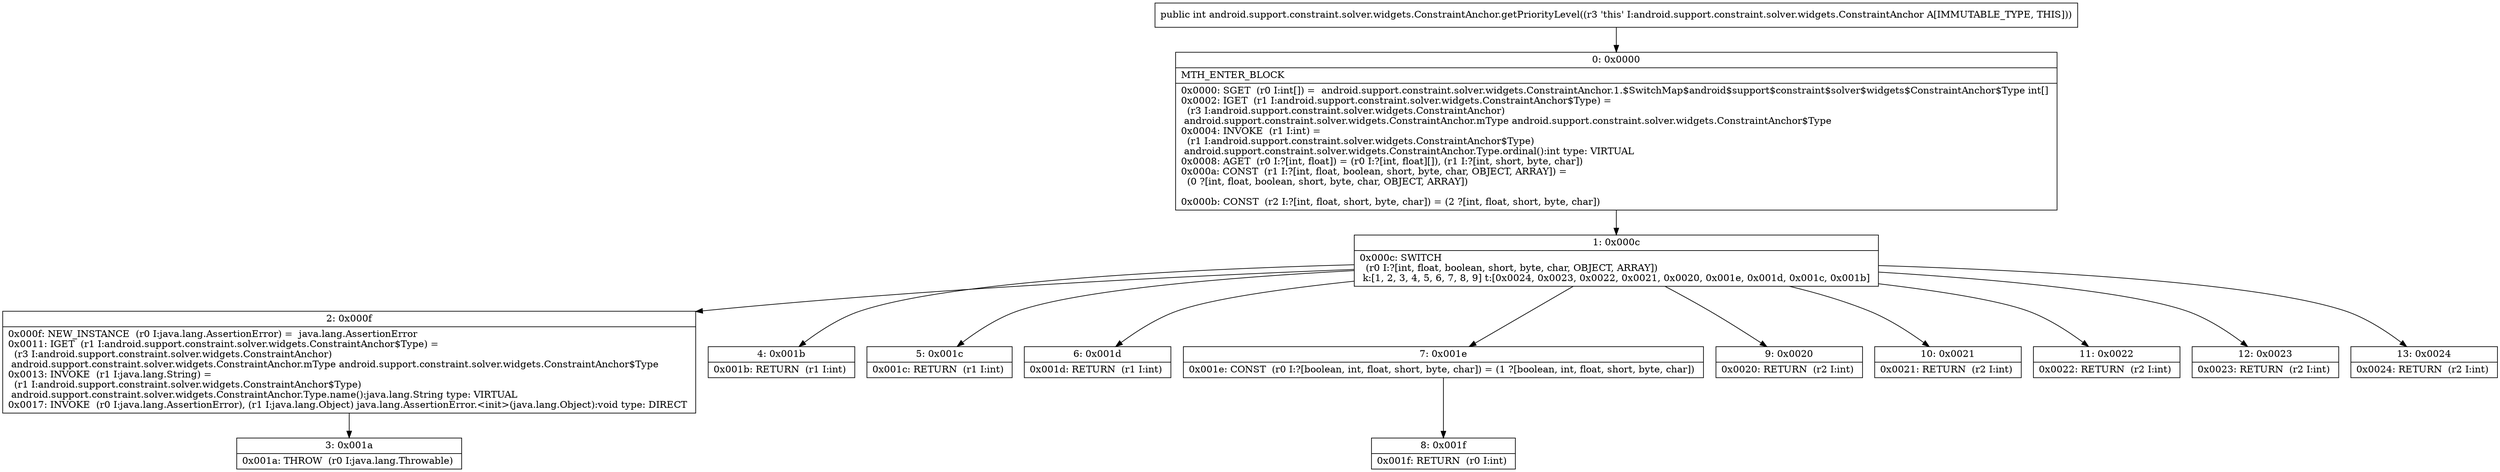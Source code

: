 digraph "CFG forandroid.support.constraint.solver.widgets.ConstraintAnchor.getPriorityLevel()I" {
Node_0 [shape=record,label="{0\:\ 0x0000|MTH_ENTER_BLOCK\l|0x0000: SGET  (r0 I:int[]) =  android.support.constraint.solver.widgets.ConstraintAnchor.1.$SwitchMap$android$support$constraint$solver$widgets$ConstraintAnchor$Type int[] \l0x0002: IGET  (r1 I:android.support.constraint.solver.widgets.ConstraintAnchor$Type) = \l  (r3 I:android.support.constraint.solver.widgets.ConstraintAnchor)\l android.support.constraint.solver.widgets.ConstraintAnchor.mType android.support.constraint.solver.widgets.ConstraintAnchor$Type \l0x0004: INVOKE  (r1 I:int) = \l  (r1 I:android.support.constraint.solver.widgets.ConstraintAnchor$Type)\l android.support.constraint.solver.widgets.ConstraintAnchor.Type.ordinal():int type: VIRTUAL \l0x0008: AGET  (r0 I:?[int, float]) = (r0 I:?[int, float][]), (r1 I:?[int, short, byte, char]) \l0x000a: CONST  (r1 I:?[int, float, boolean, short, byte, char, OBJECT, ARRAY]) = \l  (0 ?[int, float, boolean, short, byte, char, OBJECT, ARRAY])\l \l0x000b: CONST  (r2 I:?[int, float, short, byte, char]) = (2 ?[int, float, short, byte, char]) \l}"];
Node_1 [shape=record,label="{1\:\ 0x000c|0x000c: SWITCH  \l  (r0 I:?[int, float, boolean, short, byte, char, OBJECT, ARRAY])\l k:[1, 2, 3, 4, 5, 6, 7, 8, 9] t:[0x0024, 0x0023, 0x0022, 0x0021, 0x0020, 0x001e, 0x001d, 0x001c, 0x001b] \l}"];
Node_2 [shape=record,label="{2\:\ 0x000f|0x000f: NEW_INSTANCE  (r0 I:java.lang.AssertionError) =  java.lang.AssertionError \l0x0011: IGET  (r1 I:android.support.constraint.solver.widgets.ConstraintAnchor$Type) = \l  (r3 I:android.support.constraint.solver.widgets.ConstraintAnchor)\l android.support.constraint.solver.widgets.ConstraintAnchor.mType android.support.constraint.solver.widgets.ConstraintAnchor$Type \l0x0013: INVOKE  (r1 I:java.lang.String) = \l  (r1 I:android.support.constraint.solver.widgets.ConstraintAnchor$Type)\l android.support.constraint.solver.widgets.ConstraintAnchor.Type.name():java.lang.String type: VIRTUAL \l0x0017: INVOKE  (r0 I:java.lang.AssertionError), (r1 I:java.lang.Object) java.lang.AssertionError.\<init\>(java.lang.Object):void type: DIRECT \l}"];
Node_3 [shape=record,label="{3\:\ 0x001a|0x001a: THROW  (r0 I:java.lang.Throwable) \l}"];
Node_4 [shape=record,label="{4\:\ 0x001b|0x001b: RETURN  (r1 I:int) \l}"];
Node_5 [shape=record,label="{5\:\ 0x001c|0x001c: RETURN  (r1 I:int) \l}"];
Node_6 [shape=record,label="{6\:\ 0x001d|0x001d: RETURN  (r1 I:int) \l}"];
Node_7 [shape=record,label="{7\:\ 0x001e|0x001e: CONST  (r0 I:?[boolean, int, float, short, byte, char]) = (1 ?[boolean, int, float, short, byte, char]) \l}"];
Node_8 [shape=record,label="{8\:\ 0x001f|0x001f: RETURN  (r0 I:int) \l}"];
Node_9 [shape=record,label="{9\:\ 0x0020|0x0020: RETURN  (r2 I:int) \l}"];
Node_10 [shape=record,label="{10\:\ 0x0021|0x0021: RETURN  (r2 I:int) \l}"];
Node_11 [shape=record,label="{11\:\ 0x0022|0x0022: RETURN  (r2 I:int) \l}"];
Node_12 [shape=record,label="{12\:\ 0x0023|0x0023: RETURN  (r2 I:int) \l}"];
Node_13 [shape=record,label="{13\:\ 0x0024|0x0024: RETURN  (r2 I:int) \l}"];
MethodNode[shape=record,label="{public int android.support.constraint.solver.widgets.ConstraintAnchor.getPriorityLevel((r3 'this' I:android.support.constraint.solver.widgets.ConstraintAnchor A[IMMUTABLE_TYPE, THIS])) }"];
MethodNode -> Node_0;
Node_0 -> Node_1;
Node_1 -> Node_2;
Node_1 -> Node_4;
Node_1 -> Node_5;
Node_1 -> Node_6;
Node_1 -> Node_7;
Node_1 -> Node_9;
Node_1 -> Node_10;
Node_1 -> Node_11;
Node_1 -> Node_12;
Node_1 -> Node_13;
Node_2 -> Node_3;
Node_7 -> Node_8;
}

